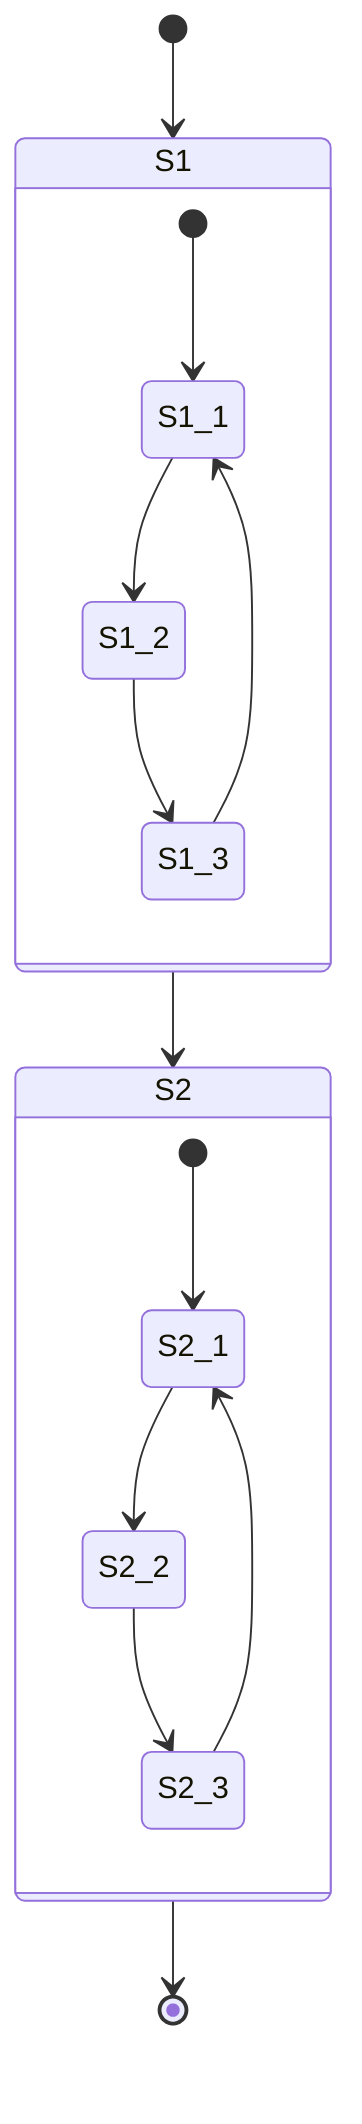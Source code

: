 stateDiagram-v2
    [*] --> S1
    S1 --> S2
    S2 --> [*]

    state S1 {
        [*] --> S1_1
        S1_1 --> S1_2
        S1_2 --> S1_3
        S1_3 --> S1_1
    }

    state S2 {
        [*] --> S2_1
        S2_1 --> S2_2
        S2_2 --> S2_3
        S2_3 --> S2_1
    }